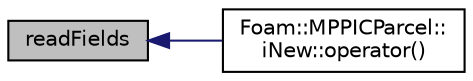 digraph "readFields"
{
  bgcolor="transparent";
  edge [fontname="Helvetica",fontsize="10",labelfontname="Helvetica",labelfontsize="10"];
  node [fontname="Helvetica",fontsize="10",shape=record];
  rankdir="LR";
  Node399 [label="readFields",height=0.2,width=0.4,color="black", fillcolor="grey75", style="filled", fontcolor="black"];
  Node399 -> Node400 [dir="back",color="midnightblue",fontsize="10",style="solid",fontname="Helvetica"];
  Node400 [label="Foam::MPPICParcel::\liNew::operator()",height=0.2,width=0.4,color="black",URL="$a25033.html#a0447e5f56c7e1259255ede41a5f2d765"];
}
